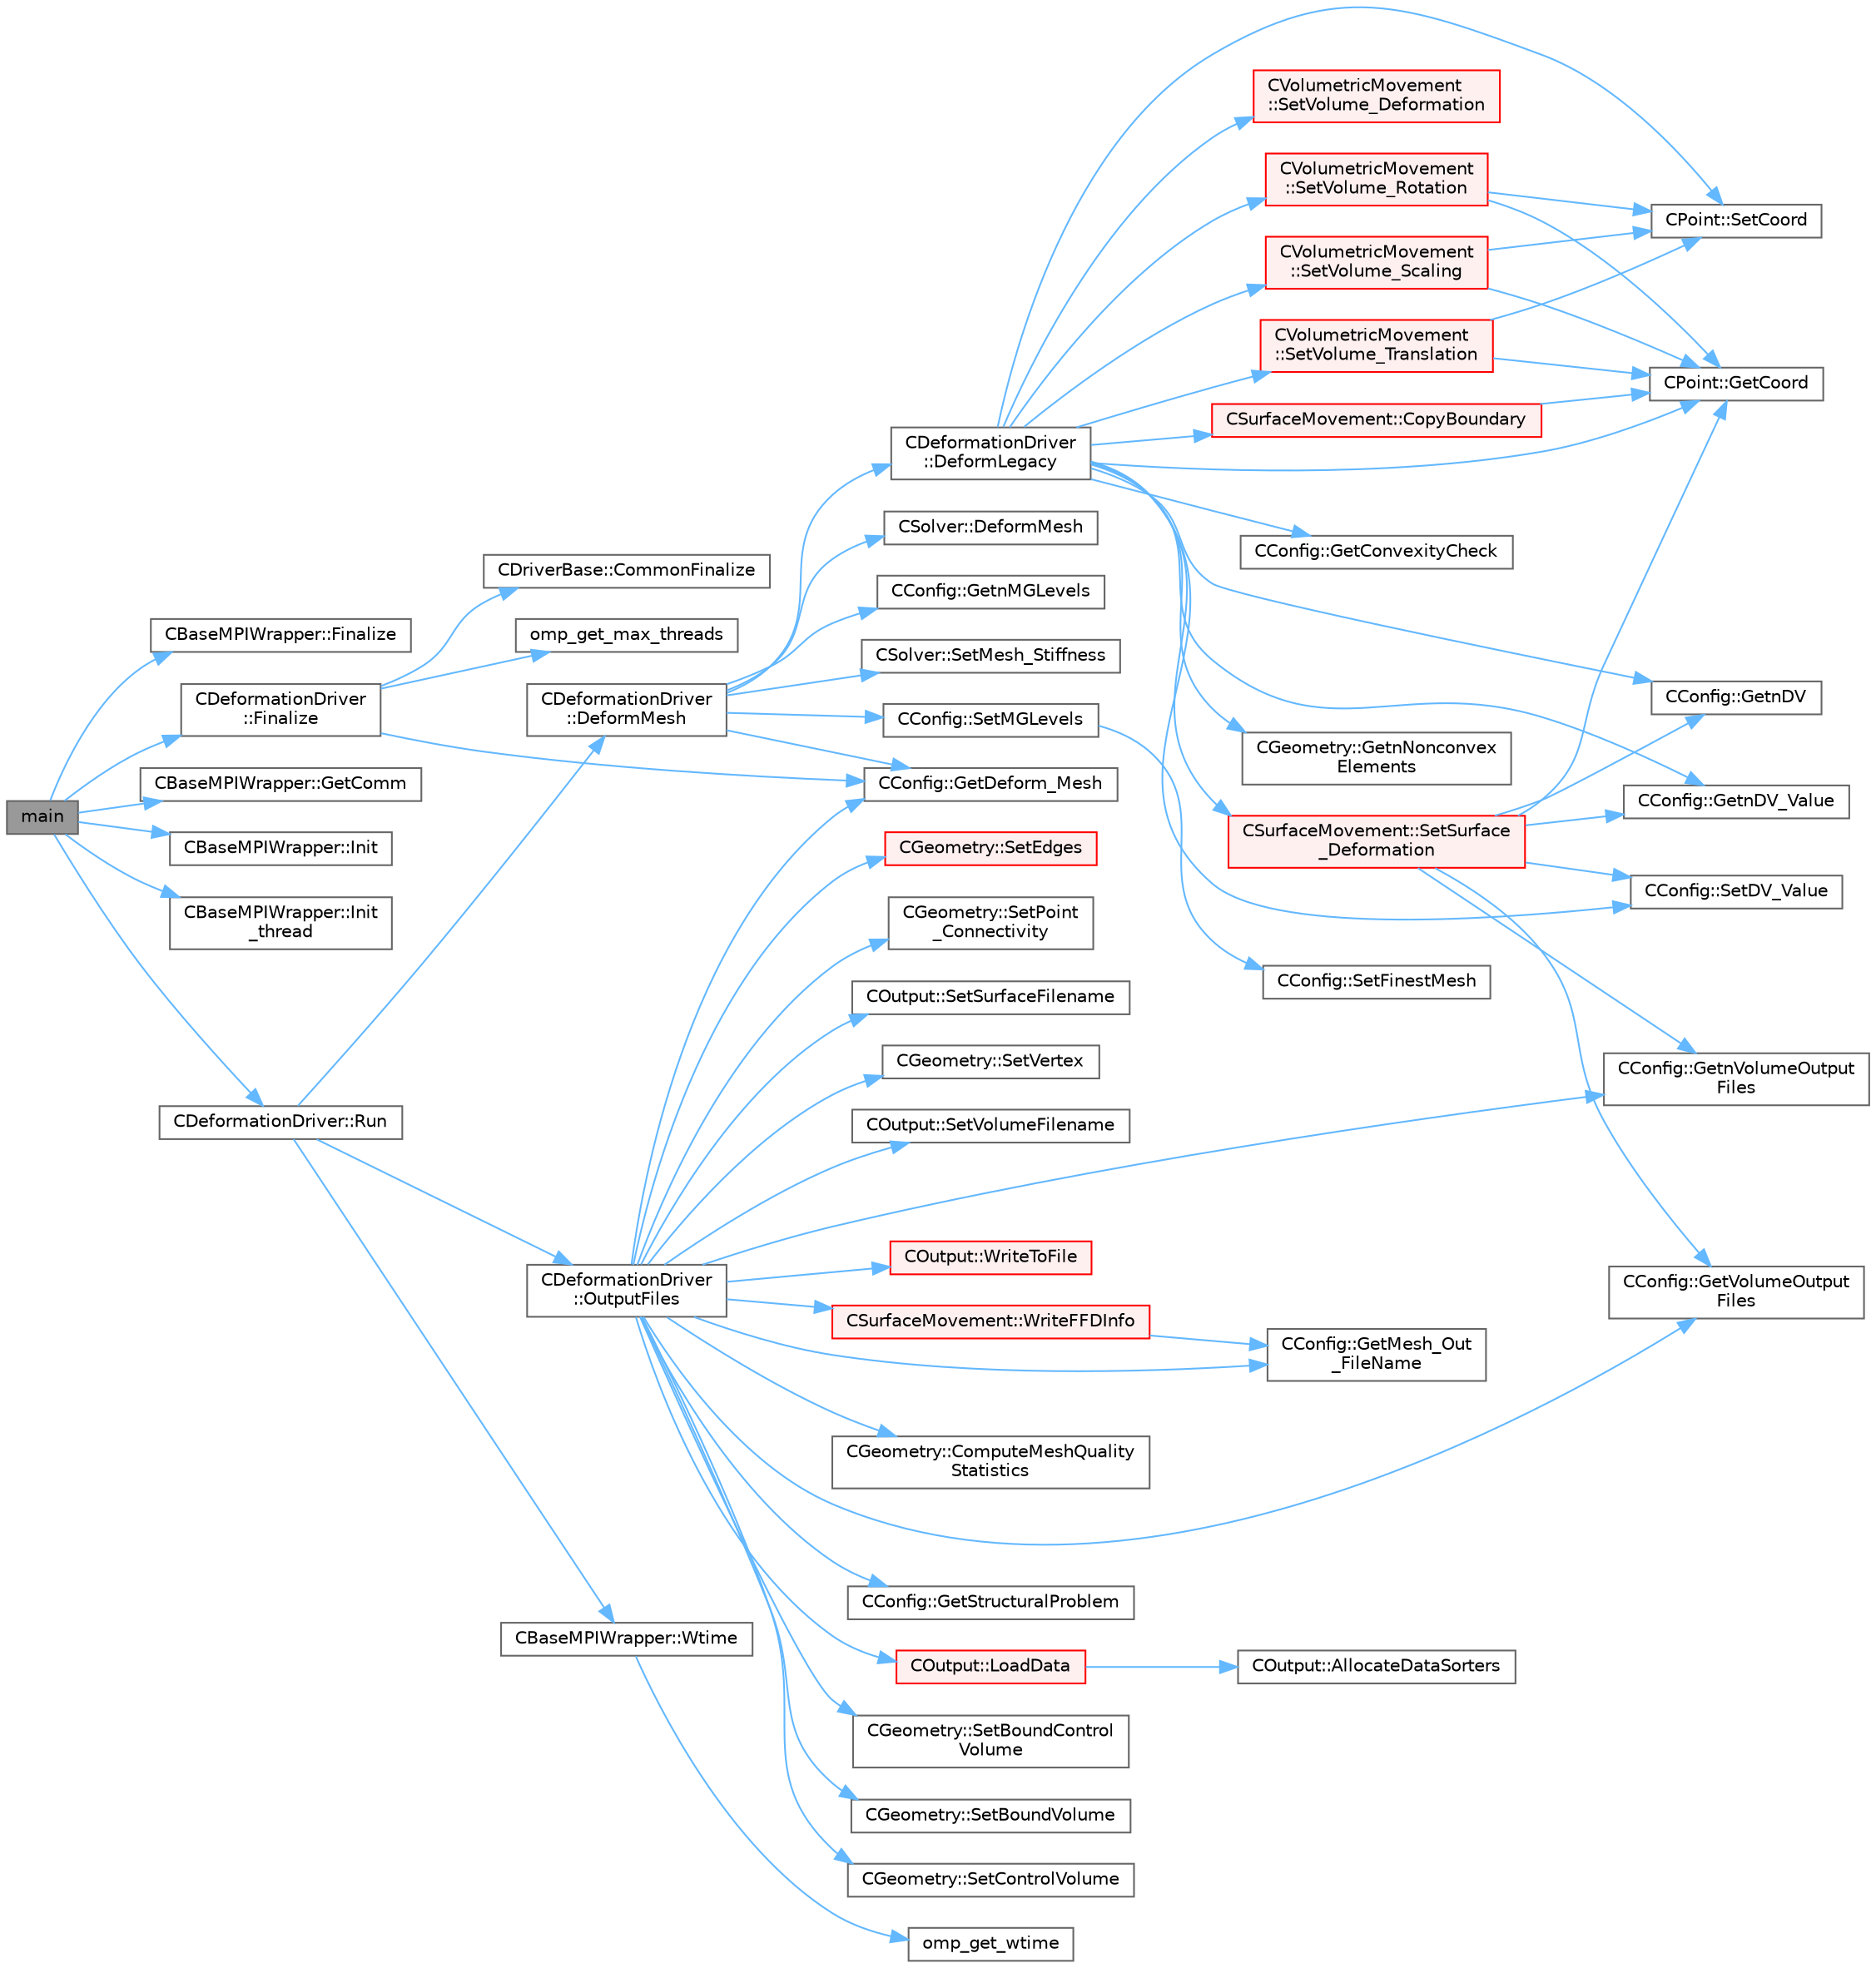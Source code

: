 digraph "main"
{
 // LATEX_PDF_SIZE
  bgcolor="transparent";
  edge [fontname=Helvetica,fontsize=10,labelfontname=Helvetica,labelfontsize=10];
  node [fontname=Helvetica,fontsize=10,shape=box,height=0.2,width=0.4];
  rankdir="LR";
  Node1 [id="Node000001",label="main",height=0.2,width=0.4,color="gray40", fillcolor="grey60", style="filled", fontcolor="black",tooltip=" "];
  Node1 -> Node2 [id="edge1_Node000001_Node000002",color="steelblue1",style="solid",tooltip=" "];
  Node2 [id="Node000002",label="CBaseMPIWrapper::Finalize",height=0.2,width=0.4,color="grey40", fillcolor="white", style="filled",URL="$classCBaseMPIWrapper.html#a5459d6cee8e839902766948777fb6116",tooltip=" "];
  Node1 -> Node3 [id="edge2_Node000001_Node000003",color="steelblue1",style="solid",tooltip=" "];
  Node3 [id="Node000003",label="CDeformationDriver\l::Finalize",height=0.2,width=0.4,color="grey40", fillcolor="white", style="filled",URL="$classCDeformationDriver.html#adb8b433760437909b55a3037b1280754",tooltip="Deallocation routine."];
  Node3 -> Node4 [id="edge3_Node000003_Node000004",color="steelblue1",style="solid",tooltip=" "];
  Node4 [id="Node000004",label="CDriverBase::CommonFinalize",height=0.2,width=0.4,color="grey40", fillcolor="white", style="filled",URL="$classCDriverBase.html#ae16aea9a8c2c37c8005f69211da4cc78",tooltip="Delete containers."];
  Node3 -> Node5 [id="edge4_Node000003_Node000005",color="steelblue1",style="solid",tooltip=" "];
  Node5 [id="Node000005",label="CConfig::GetDeform_Mesh",height=0.2,width=0.4,color="grey40", fillcolor="white", style="filled",URL="$classCConfig.html#a74c97dfeaa45d3f37d5696d798dafad9",tooltip="Get information about whether the mesh will be deformed using pseudo linear elasticity."];
  Node3 -> Node6 [id="edge5_Node000003_Node000006",color="steelblue1",style="solid",tooltip=" "];
  Node6 [id="Node000006",label="omp_get_max_threads",height=0.2,width=0.4,color="grey40", fillcolor="white", style="filled",URL="$omp__structure_8hpp.html#a2f7befecc7b1a4eaade8d81fa6524225",tooltip="Maximum number of threads available."];
  Node1 -> Node7 [id="edge6_Node000001_Node000007",color="steelblue1",style="solid",tooltip=" "];
  Node7 [id="Node000007",label="CBaseMPIWrapper::GetComm",height=0.2,width=0.4,color="grey40", fillcolor="white", style="filled",URL="$classCBaseMPIWrapper.html#a8154391fc3522954802889d81d4ef5da",tooltip=" "];
  Node1 -> Node8 [id="edge7_Node000001_Node000008",color="steelblue1",style="solid",tooltip=" "];
  Node8 [id="Node000008",label="CBaseMPIWrapper::Init",height=0.2,width=0.4,color="grey40", fillcolor="white", style="filled",URL="$classCBaseMPIWrapper.html#a2b27c0e62f4e5480698eac8ce9accc34",tooltip=" "];
  Node1 -> Node9 [id="edge8_Node000001_Node000009",color="steelblue1",style="solid",tooltip=" "];
  Node9 [id="Node000009",label="CBaseMPIWrapper::Init\l_thread",height=0.2,width=0.4,color="grey40", fillcolor="white", style="filled",URL="$classCBaseMPIWrapper.html#a8cc80a15a3f77d83aedb67ced9d8d2a4",tooltip=" "];
  Node1 -> Node10 [id="edge9_Node000001_Node000010",color="steelblue1",style="solid",tooltip=" "];
  Node10 [id="Node000010",label="CDeformationDriver::Run",height=0.2,width=0.4,color="grey40", fillcolor="white", style="filled",URL="$classCDeformationDriver.html#aa6da6453a3790a001ed9cb135926e107",tooltip="Launch the driver computation."];
  Node10 -> Node11 [id="edge10_Node000010_Node000011",color="steelblue1",style="solid",tooltip=" "];
  Node11 [id="Node000011",label="CDeformationDriver\l::DeformMesh",height=0.2,width=0.4,color="grey40", fillcolor="white", style="filled",URL="$classCDeformationDriver.html#a65c57fd20981a9d24e54421f381e0570",tooltip="Mesh deformation based on linear elasticity solver (CMeshSolver)."];
  Node11 -> Node12 [id="edge11_Node000011_Node000012",color="steelblue1",style="solid",tooltip=" "];
  Node12 [id="Node000012",label="CDeformationDriver\l::DeformLegacy",height=0.2,width=0.4,color="grey40", fillcolor="white", style="filled",URL="$classCDeformationDriver.html#a3a78157ae57334880516fa9b84b81c0a",tooltip="Mesh deformation based on legacy implementation."];
  Node12 -> Node13 [id="edge12_Node000012_Node000013",color="steelblue1",style="solid",tooltip=" "];
  Node13 [id="Node000013",label="CSurfaceMovement::CopyBoundary",height=0.2,width=0.4,color="red", fillcolor="#FFF0F0", style="filled",URL="$classCSurfaceMovement.html#ad71383591c980d5e1f1858074b6b616b",tooltip="Copy the boundary coordinates to each vertex."];
  Node13 -> Node14 [id="edge13_Node000013_Node000014",color="steelblue1",style="solid",tooltip=" "];
  Node14 [id="Node000014",label="CPoint::GetCoord",height=0.2,width=0.4,color="grey40", fillcolor="white", style="filled",URL="$classCPoint.html#ab16c29dd03911529cd73bf467c313179",tooltip="Get the coordinates dor the control volume."];
  Node12 -> Node18 [id="edge14_Node000012_Node000018",color="steelblue1",style="solid",tooltip=" "];
  Node18 [id="Node000018",label="CConfig::GetConvexityCheck",height=0.2,width=0.4,color="grey40", fillcolor="white", style="filled",URL="$classCConfig.html#ab14707a9bb60db28d4659aa7edd7bfb3",tooltip="Get information about whether to do a check on convexity of the mesh elements."];
  Node12 -> Node14 [id="edge15_Node000012_Node000014",color="steelblue1",style="solid",tooltip=" "];
  Node12 -> Node19 [id="edge16_Node000012_Node000019",color="steelblue1",style="solid",tooltip=" "];
  Node19 [id="Node000019",label="CConfig::GetnDV",height=0.2,width=0.4,color="grey40", fillcolor="white", style="filled",URL="$classCConfig.html#ae5c65a1fe19d745724a39ca169d82698",tooltip="Get the number of design variables."];
  Node12 -> Node20 [id="edge17_Node000012_Node000020",color="steelblue1",style="solid",tooltip=" "];
  Node20 [id="Node000020",label="CConfig::GetnDV_Value",height=0.2,width=0.4,color="grey40", fillcolor="white", style="filled",URL="$classCConfig.html#a2feafc43d2ebac2917c70f15cf138fc6",tooltip="Get the number of design variables."];
  Node12 -> Node21 [id="edge18_Node000012_Node000021",color="steelblue1",style="solid",tooltip=" "];
  Node21 [id="Node000021",label="CGeometry::GetnNonconvex\lElements",height=0.2,width=0.4,color="grey40", fillcolor="white", style="filled",URL="$classCGeometry.html#a980ca8c06e57202de0f23391315e53e6",tooltip="Get the amount of nonconvex elements in the mesh."];
  Node12 -> Node22 [id="edge19_Node000012_Node000022",color="steelblue1",style="solid",tooltip=" "];
  Node22 [id="Node000022",label="CPoint::SetCoord",height=0.2,width=0.4,color="grey40", fillcolor="white", style="filled",URL="$classCPoint.html#af3545cace579269797a534b6a10a42e1",tooltip="Set the coordinates for the control volume."];
  Node12 -> Node23 [id="edge20_Node000012_Node000023",color="steelblue1",style="solid",tooltip=" "];
  Node23 [id="Node000023",label="CConfig::SetDV_Value",height=0.2,width=0.4,color="grey40", fillcolor="white", style="filled",URL="$classCConfig.html#ab41f6836c80beec5eaf9d754cabe9e52",tooltip="Set the value of the design variable step, we use this value in design problems."];
  Node12 -> Node24 [id="edge21_Node000012_Node000024",color="steelblue1",style="solid",tooltip=" "];
  Node24 [id="Node000024",label="CSurfaceMovement::SetSurface\l_Deformation",height=0.2,width=0.4,color="red", fillcolor="#FFF0F0", style="filled",URL="$classCSurfaceMovement.html#af8da279141f7e64121f3d15019fee45e",tooltip="Set the surface/boundary deformation."];
  Node24 -> Node14 [id="edge22_Node000024_Node000014",color="steelblue1",style="solid",tooltip=" "];
  Node24 -> Node19 [id="edge23_Node000024_Node000019",color="steelblue1",style="solid",tooltip=" "];
  Node24 -> Node20 [id="edge24_Node000024_Node000020",color="steelblue1",style="solid",tooltip=" "];
  Node24 -> Node124 [id="edge25_Node000024_Node000124",color="steelblue1",style="solid",tooltip=" "];
  Node124 [id="Node000124",label="CConfig::GetnVolumeOutput\lFiles",height=0.2,width=0.4,color="grey40", fillcolor="white", style="filled",URL="$classCConfig.html#a2298deab9cdc00a1c09f6e7cf6c8e07c",tooltip="GetnVolumeOutputFiles."];
  Node24 -> Node127 [id="edge26_Node000024_Node000127",color="steelblue1",style="solid",tooltip=" "];
  Node127 [id="Node000127",label="CConfig::GetVolumeOutput\lFiles",height=0.2,width=0.4,color="grey40", fillcolor="white", style="filled",URL="$classCConfig.html#ae85a16a496604fc404d3fb33d559f65c",tooltip="GetVolumeOutputFiles."];
  Node24 -> Node23 [id="edge27_Node000024_Node000023",color="steelblue1",style="solid",tooltip=" "];
  Node12 -> Node216 [id="edge28_Node000012_Node000216",color="steelblue1",style="solid",tooltip=" "];
  Node216 [id="Node000216",label="CVolumetricMovement\l::SetVolume_Deformation",height=0.2,width=0.4,color="red", fillcolor="#FFF0F0", style="filled",URL="$classCVolumetricMovement.html#a96c9dadafe051a2479ef4ec4b51adb04",tooltip="Grid deformation using the spring analogy method."];
  Node12 -> Node340 [id="edge29_Node000012_Node000340",color="steelblue1",style="solid",tooltip=" "];
  Node340 [id="Node000340",label="CVolumetricMovement\l::SetVolume_Rotation",height=0.2,width=0.4,color="red", fillcolor="#FFF0F0", style="filled",URL="$classCVolumetricMovement.html#af04d0ba7919aa8bddb656347b34bba67",tooltip="Rotate the volume grid around a specified axis and angle."];
  Node340 -> Node14 [id="edge30_Node000340_Node000014",color="steelblue1",style="solid",tooltip=" "];
  Node340 -> Node22 [id="edge31_Node000340_Node000022",color="steelblue1",style="solid",tooltip=" "];
  Node12 -> Node341 [id="edge32_Node000012_Node000341",color="steelblue1",style="solid",tooltip=" "];
  Node341 [id="Node000341",label="CVolumetricMovement\l::SetVolume_Scaling",height=0.2,width=0.4,color="red", fillcolor="#FFF0F0", style="filled",URL="$classCVolumetricMovement.html#aee1d5186224a5a5ac130501a99934c73",tooltip="Scale the volume grid by a multiplicative factor."];
  Node341 -> Node14 [id="edge33_Node000341_Node000014",color="steelblue1",style="solid",tooltip=" "];
  Node341 -> Node22 [id="edge34_Node000341_Node000022",color="steelblue1",style="solid",tooltip=" "];
  Node12 -> Node342 [id="edge35_Node000012_Node000342",color="steelblue1",style="solid",tooltip=" "];
  Node342 [id="Node000342",label="CVolumetricMovement\l::SetVolume_Translation",height=0.2,width=0.4,color="red", fillcolor="#FFF0F0", style="filled",URL="$classCVolumetricMovement.html#adfd39194cc7ec87ba5d2bf96e67a4a95",tooltip="Translate the volume grid by a specified displacement vector."];
  Node342 -> Node14 [id="edge36_Node000342_Node000014",color="steelblue1",style="solid",tooltip=" "];
  Node342 -> Node22 [id="edge37_Node000342_Node000022",color="steelblue1",style="solid",tooltip=" "];
  Node11 -> Node343 [id="edge38_Node000011_Node000343",color="steelblue1",style="solid",tooltip=" "];
  Node343 [id="Node000343",label="CSolver::DeformMesh",height=0.2,width=0.4,color="grey40", fillcolor="white", style="filled",URL="$classCSolver.html#a351a9c050224a806579050ab8e401b9c",tooltip="A virtual member."];
  Node11 -> Node5 [id="edge39_Node000011_Node000005",color="steelblue1",style="solid",tooltip=" "];
  Node11 -> Node344 [id="edge40_Node000011_Node000344",color="steelblue1",style="solid",tooltip=" "];
  Node344 [id="Node000344",label="CConfig::GetnMGLevels",height=0.2,width=0.4,color="grey40", fillcolor="white", style="filled",URL="$classCConfig.html#a15a61a6f9a1d415c3509018f4916c5c1",tooltip="Get the number of multigrid levels."];
  Node11 -> Node345 [id="edge41_Node000011_Node000345",color="steelblue1",style="solid",tooltip=" "];
  Node345 [id="Node000345",label="CSolver::SetMesh_Stiffness",height=0.2,width=0.4,color="grey40", fillcolor="white", style="filled",URL="$classCSolver.html#a36f61dd57f1c4eaa148cd1957792edef",tooltip="A virtual member."];
  Node11 -> Node346 [id="edge42_Node000011_Node000346",color="steelblue1",style="solid",tooltip=" "];
  Node346 [id="Node000346",label="CConfig::SetMGLevels",height=0.2,width=0.4,color="grey40", fillcolor="white", style="filled",URL="$classCConfig.html#aa4df56597133c806ce1d2d943496dd25",tooltip="Set the number of multigrid levels."];
  Node346 -> Node347 [id="edge43_Node000346_Node000347",color="steelblue1",style="solid",tooltip=" "];
  Node347 [id="Node000347",label="CConfig::SetFinestMesh",height=0.2,width=0.4,color="grey40", fillcolor="white", style="filled",URL="$classCConfig.html#a6f0440367dedda87b6ed071ed3632931",tooltip="Set the finest mesh in a multigrid strategy."];
  Node10 -> Node348 [id="edge44_Node000010_Node000348",color="steelblue1",style="solid",tooltip=" "];
  Node348 [id="Node000348",label="CDeformationDriver\l::OutputFiles",height=0.2,width=0.4,color="grey40", fillcolor="white", style="filled",URL="$classCDeformationDriver.html#a87e04020865a0667acb8aab363200226",tooltip="Output the mesh."];
  Node348 -> Node349 [id="edge45_Node000348_Node000349",color="steelblue1",style="solid",tooltip=" "];
  Node349 [id="Node000349",label="CGeometry::ComputeMeshQuality\lStatistics",height=0.2,width=0.4,color="grey40", fillcolor="white", style="filled",URL="$classCGeometry.html#aef86f1eb52f20bca1db0976a46d8c434",tooltip="A virtual member."];
  Node348 -> Node5 [id="edge46_Node000348_Node000005",color="steelblue1",style="solid",tooltip=" "];
  Node348 -> Node350 [id="edge47_Node000348_Node000350",color="steelblue1",style="solid",tooltip=" "];
  Node350 [id="Node000350",label="CConfig::GetMesh_Out\l_FileName",height=0.2,width=0.4,color="grey40", fillcolor="white", style="filled",URL="$classCConfig.html#a9cfd84327ffc96c54e76a193477eeb00",tooltip="Get name of the output grid, this parameter is important for grid adaptation and deformation."];
  Node348 -> Node124 [id="edge48_Node000348_Node000124",color="steelblue1",style="solid",tooltip=" "];
  Node348 -> Node351 [id="edge49_Node000348_Node000351",color="steelblue1",style="solid",tooltip=" "];
  Node351 [id="Node000351",label="CConfig::GetStructuralProblem",height=0.2,width=0.4,color="grey40", fillcolor="white", style="filled",URL="$classCConfig.html#aa89d8d244474c95cd3137adcbfafb1da",tooltip="Return true if a structural solver is in use."];
  Node348 -> Node127 [id="edge50_Node000348_Node000127",color="steelblue1",style="solid",tooltip=" "];
  Node348 -> Node352 [id="edge51_Node000348_Node000352",color="steelblue1",style="solid",tooltip=" "];
  Node352 [id="Node000352",label="COutput::LoadData",height=0.2,width=0.4,color="red", fillcolor="#FFF0F0", style="filled",URL="$classCOutput.html#ac4bf70d669b489fb52c8e63b6d06e4ed",tooltip="Load the data from the solvers into the data sorters and sort it for the linear partitioning."];
  Node352 -> Node353 [id="edge52_Node000352_Node000353",color="steelblue1",style="solid",tooltip=" "];
  Node353 [id="Node000353",label="COutput::AllocateDataSorters",height=0.2,width=0.4,color="grey40", fillcolor="white", style="filled",URL="$classCOutput.html#a576a9991a81b18368a1f8ad09b8c65cf",tooltip="Allocates the data sorters if necessary."];
  Node348 -> Node314 [id="edge53_Node000348_Node000314",color="steelblue1",style="solid",tooltip=" "];
  Node314 [id="Node000314",label="CGeometry::SetBoundControl\lVolume",height=0.2,width=0.4,color="grey40", fillcolor="white", style="filled",URL="$classCGeometry.html#a0b41f8d5d800f92ceb6ade66cc2a158c",tooltip="A virtual member."];
  Node348 -> Node361 [id="edge54_Node000348_Node000361",color="steelblue1",style="solid",tooltip=" "];
  Node361 [id="Node000361",label="CGeometry::SetBoundVolume",height=0.2,width=0.4,color="grey40", fillcolor="white", style="filled",URL="$classCGeometry.html#a421b34d68487bc9164ec5f78cb3a7916",tooltip="Sets the boundary volume."];
  Node348 -> Node315 [id="edge55_Node000348_Node000315",color="steelblue1",style="solid",tooltip=" "];
  Node315 [id="Node000315",label="CGeometry::SetControlVolume",height=0.2,width=0.4,color="grey40", fillcolor="white", style="filled",URL="$classCGeometry.html#ab6583796f03a4cc6c3db6d7874d7b36f",tooltip="Sets control volume."];
  Node348 -> Node362 [id="edge56_Node000348_Node000362",color="steelblue1",style="solid",tooltip=" "];
  Node362 [id="Node000362",label="CGeometry::SetEdges",height=0.2,width=0.4,color="red", fillcolor="#FFF0F0", style="filled",URL="$classCGeometry.html#a4aa4b21b72b39291bab049b7b5743811",tooltip="Sets the edges of an elemment."];
  Node348 -> Node374 [id="edge57_Node000348_Node000374",color="steelblue1",style="solid",tooltip=" "];
  Node374 [id="Node000374",label="CGeometry::SetPoint\l_Connectivity",height=0.2,width=0.4,color="grey40", fillcolor="white", style="filled",URL="$classCGeometry.html#a5aba28cabf234d464d47bc3461e3c177",tooltip="Set connectivity between points."];
  Node348 -> Node375 [id="edge58_Node000348_Node000375",color="steelblue1",style="solid",tooltip=" "];
  Node375 [id="Node000375",label="COutput::SetSurfaceFilename",height=0.2,width=0.4,color="grey40", fillcolor="white", style="filled",URL="$classCOutput.html#a1a32b17a5f71410111fe700878d1b898",tooltip="Sets the surface output filename."];
  Node348 -> Node376 [id="edge59_Node000348_Node000376",color="steelblue1",style="solid",tooltip=" "];
  Node376 [id="Node000376",label="CGeometry::SetVertex",height=0.2,width=0.4,color="grey40", fillcolor="white", style="filled",URL="$classCGeometry.html#a7e62defd775fa94c8c72aa7cac905267",tooltip="Sets the vertices."];
  Node348 -> Node377 [id="edge60_Node000348_Node000377",color="steelblue1",style="solid",tooltip=" "];
  Node377 [id="Node000377",label="COutput::SetVolumeFilename",height=0.2,width=0.4,color="grey40", fillcolor="white", style="filled",URL="$classCOutput.html#aff24cd2d07fb142159b0342df5fd25b9",tooltip="Sets the volume output filename."];
  Node348 -> Node378 [id="edge61_Node000348_Node000378",color="steelblue1",style="solid",tooltip=" "];
  Node378 [id="Node000378",label="CSurfaceMovement::WriteFFDInfo",height=0.2,width=0.4,color="red", fillcolor="#FFF0F0", style="filled",URL="$classCSurfaceMovement.html#a098d807c43d52c2ae09e589e8da9b30b",tooltip="Write the Free Form information in the SU2 file."];
  Node378 -> Node350 [id="edge62_Node000378_Node000350",color="steelblue1",style="solid",tooltip=" "];
  Node348 -> Node386 [id="edge63_Node000348_Node000386",color="steelblue1",style="solid",tooltip=" "];
  Node386 [id="Node000386",label="COutput::WriteToFile",height=0.2,width=0.4,color="red", fillcolor="#FFF0F0", style="filled",URL="$classCOutput.html#a153a24cacc90f827f1e8751815764a4c",tooltip="Allocates the appropriate file writer based on the chosen format and writes sorted data to file."];
  Node10 -> Node431 [id="edge64_Node000010_Node000431",color="steelblue1",style="solid",tooltip=" "];
  Node431 [id="Node000431",label="CBaseMPIWrapper::Wtime",height=0.2,width=0.4,color="grey40", fillcolor="white", style="filled",URL="$classCBaseMPIWrapper.html#adcf32aa628d4b515e8835bc5c56fbf08",tooltip=" "];
  Node431 -> Node432 [id="edge65_Node000431_Node000432",color="steelblue1",style="solid",tooltip=" "];
  Node432 [id="Node000432",label="omp_get_wtime",height=0.2,width=0.4,color="grey40", fillcolor="white", style="filled",URL="$omp__structure_8hpp.html#a649bd48ab038a72108f11f5a85316266",tooltip="Return the wall time."];
}
